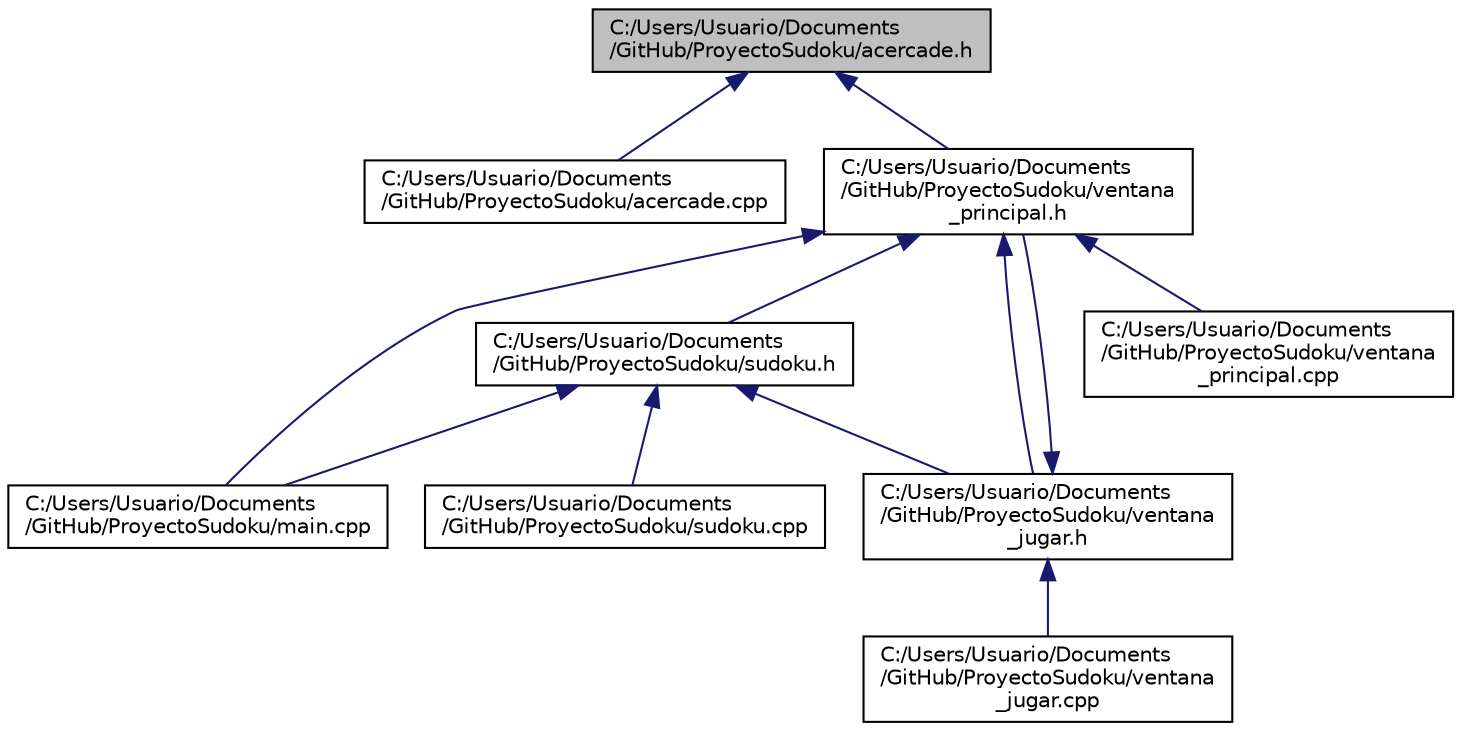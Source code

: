 digraph "C:/Users/Usuario/Documents/GitHub/ProyectoSudoku/acercade.h"
{
  edge [fontname="Helvetica",fontsize="10",labelfontname="Helvetica",labelfontsize="10"];
  node [fontname="Helvetica",fontsize="10",shape=record];
  Node1 [label="C:/Users/Usuario/Documents\l/GitHub/ProyectoSudoku/acercade.h",height=0.2,width=0.4,color="black", fillcolor="grey75", style="filled" fontcolor="black"];
  Node1 -> Node2 [dir="back",color="midnightblue",fontsize="10",style="solid",fontname="Helvetica"];
  Node2 [label="C:/Users/Usuario/Documents\l/GitHub/ProyectoSudoku/acercade.cpp",height=0.2,width=0.4,color="black", fillcolor="white", style="filled",URL="$acercade_8cpp.html"];
  Node1 -> Node3 [dir="back",color="midnightblue",fontsize="10",style="solid",fontname="Helvetica"];
  Node3 [label="C:/Users/Usuario/Documents\l/GitHub/ProyectoSudoku/ventana\l_principal.h",height=0.2,width=0.4,color="black", fillcolor="white", style="filled",URL="$ventana__principal_8h.html"];
  Node3 -> Node4 [dir="back",color="midnightblue",fontsize="10",style="solid",fontname="Helvetica"];
  Node4 [label="C:/Users/Usuario/Documents\l/GitHub/ProyectoSudoku/sudoku.h",height=0.2,width=0.4,color="black", fillcolor="white", style="filled",URL="$sudoku_8h.html"];
  Node4 -> Node5 [dir="back",color="midnightblue",fontsize="10",style="solid",fontname="Helvetica"];
  Node5 [label="C:/Users/Usuario/Documents\l/GitHub/ProyectoSudoku/main.cpp",height=0.2,width=0.4,color="black", fillcolor="white", style="filled",URL="$main_8cpp.html"];
  Node4 -> Node6 [dir="back",color="midnightblue",fontsize="10",style="solid",fontname="Helvetica"];
  Node6 [label="C:/Users/Usuario/Documents\l/GitHub/ProyectoSudoku/sudoku.cpp",height=0.2,width=0.4,color="black", fillcolor="white", style="filled",URL="$sudoku_8cpp.html"];
  Node4 -> Node7 [dir="back",color="midnightblue",fontsize="10",style="solid",fontname="Helvetica"];
  Node7 [label="C:/Users/Usuario/Documents\l/GitHub/ProyectoSudoku/ventana\l_jugar.h",height=0.2,width=0.4,color="black", fillcolor="white", style="filled",URL="$ventana__jugar_8h.html"];
  Node7 -> Node3 [dir="back",color="midnightblue",fontsize="10",style="solid",fontname="Helvetica"];
  Node7 -> Node8 [dir="back",color="midnightblue",fontsize="10",style="solid",fontname="Helvetica"];
  Node8 [label="C:/Users/Usuario/Documents\l/GitHub/ProyectoSudoku/ventana\l_jugar.cpp",height=0.2,width=0.4,color="black", fillcolor="white", style="filled",URL="$ventana__jugar_8cpp.html"];
  Node3 -> Node5 [dir="back",color="midnightblue",fontsize="10",style="solid",fontname="Helvetica"];
  Node3 -> Node7 [dir="back",color="midnightblue",fontsize="10",style="solid",fontname="Helvetica"];
  Node3 -> Node9 [dir="back",color="midnightblue",fontsize="10",style="solid",fontname="Helvetica"];
  Node9 [label="C:/Users/Usuario/Documents\l/GitHub/ProyectoSudoku/ventana\l_principal.cpp",height=0.2,width=0.4,color="black", fillcolor="white", style="filled",URL="$ventana__principal_8cpp.html"];
}
